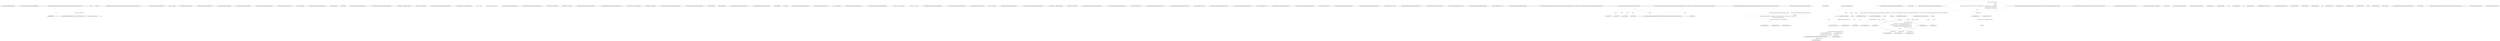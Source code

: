 digraph  {
m1_7 [cluster="string.FormatWith(params object[])", file="DateHumanizeTests.cs", label="Entry string.FormatWith(params object[])", span="15-15"];
m1_6 [cluster="Humanizer.Localisation.ResourceKeys.ValidateRange(int)", file="DateHumanizeTests.cs", label="Entry Humanizer.Localisation.ResourceKeys.ValidateRange(int)", span="9-9"];
m1_0 [cluster="Humanizer.Localisation.ResourceKeys.DateHumanize.GetResourceKey(Humanizer.Localisation.TimeUnit, int, bool)", file="DateHumanizeTests.cs", label="Entry Humanizer.Localisation.ResourceKeys.DateHumanize.GetResourceKey(Humanizer.Localisation.TimeUnit, int, bool)", span="27-27"];
m1_1 [cluster="Humanizer.Localisation.ResourceKeys.DateHumanize.GetResourceKey(Humanizer.Localisation.TimeUnit, int, bool)", file="DateHumanizeTests.cs", label="count == 0", span="29-29"];
m1_3 [cluster="Humanizer.Localisation.ResourceKeys.DateHumanize.GetResourceKey(Humanizer.Localisation.TimeUnit, int, bool)", file="DateHumanizeTests.cs", label="ValidateRange(count)", span="31-31"];
m1_4 [cluster="Humanizer.Localisation.ResourceKeys.DateHumanize.GetResourceKey(Humanizer.Localisation.TimeUnit, int, bool)", file="DateHumanizeTests.cs", label="return DateTimeFormat.FormatWith(count == 1 ? Single : Multiple, unit, count == 1 ? '''' : ''s'', isFuture ? FromNow : Ago);", span="32-32"];
m1_2 [cluster="Humanizer.Localisation.ResourceKeys.DateHumanize.GetResourceKey(Humanizer.Localisation.TimeUnit, int, bool)", file="DateHumanizeTests.cs", label="return Now;", span="29-29"];
m1_5 [cluster="Humanizer.Localisation.ResourceKeys.DateHumanize.GetResourceKey(Humanizer.Localisation.TimeUnit, int, bool)", file="DateHumanizeTests.cs", label="Exit Humanizer.Localisation.ResourceKeys.DateHumanize.GetResourceKey(Humanizer.Localisation.TimeUnit, int, bool)", span="27-27"];
m3_32 [cluster="Humanizer.Tests.Bytes.FluentMethods.Bytes()", file="InTests.cs", label="Entry Humanizer.Tests.Bytes.FluentMethods.Bytes()", span="50-50"];
m3_33 [cluster="Humanizer.Tests.Bytes.FluentMethods.Bytes()", file="InTests.cs", label="var size = (2.0).Bytes()", span="52-52"];
m3_34 [cluster="Humanizer.Tests.Bytes.FluentMethods.Bytes()", file="InTests.cs", label="Assert.Equal(ByteSize.FromBytes(2), size)", span="53-53"];
m3_35 [cluster="Humanizer.Tests.Bytes.FluentMethods.Bytes()", file="InTests.cs", label="Exit Humanizer.Tests.Bytes.FluentMethods.Bytes()", span="50-50"];
m3_11 [cluster="Humanizer.Bytes.ByteSize.Humanize()", file="InTests.cs", label="Entry Humanizer.Bytes.ByteSize.Humanize()", span="85-85"];
m3_47 [cluster="Humanizer.Bytes.ByteSize.FromBits(long)", file="InTests.cs", label="Entry Humanizer.Bytes.ByteSize.FromBits(long)", span="93-93"];
m3_0 [cluster="Humanizer.Tests.Bytes.FluentMethods.Terabytes()", file="InTests.cs", label="Entry Humanizer.Tests.Bytes.FluentMethods.Terabytes()", span="8-8"];
m3_2 [cluster="Humanizer.Tests.Bytes.FluentMethods.Terabytes()", file="InTests.cs", label="Assert.Equal(ByteSize.FromTerabytes(2), size)", span="11-11"];
m3_1 [cluster="Humanizer.Tests.Bytes.FluentMethods.Terabytes()", file="InTests.cs", label="var size = (2.0).Terabytes()", span="10-10"];
m3_3 [cluster="Humanizer.Tests.Bytes.FluentMethods.Terabytes()", file="InTests.cs", label="Exit Humanizer.Tests.Bytes.FluentMethods.Terabytes()", span="8-8"];
m3_4 [cluster="double.Terabytes()", file="InTests.cs", label="Entry double.Terabytes()", span="75-75"];
m3_6 [cluster="Unk.Equal", file="InTests.cs", label="Entry Unk.Equal", span=""];
m3_37 [cluster="Humanizer.Bytes.ByteSize.FromBytes(double)", file="InTests.cs", label="Entry Humanizer.Bytes.ByteSize.FromBytes(double)", span="98-98"];
m3_18 [cluster="Humanizer.Tests.Bytes.FluentMethods.HumanizesGigabytes()", file="InTests.cs", label="Entry Humanizer.Tests.Bytes.FluentMethods.HumanizesGigabytes()", span="29-29"];
m3_19 [cluster="Humanizer.Tests.Bytes.FluentMethods.HumanizesGigabytes()", file="InTests.cs", label="var humanized = (2.0).Gigabytes().Humanize()", span="31-31"];
m3_20 [cluster="Humanizer.Tests.Bytes.FluentMethods.HumanizesGigabytes()", file="InTests.cs", label="Assert.Equal(''2 GB'', humanized)", span="32-32"];
m3_21 [cluster="Humanizer.Tests.Bytes.FluentMethods.HumanizesGigabytes()", file="InTests.cs", label="Exit Humanizer.Tests.Bytes.FluentMethods.HumanizesGigabytes()", span="29-29"];
m3_42 [cluster="Humanizer.Tests.Bytes.FluentMethods.Bits()", file="InTests.cs", label="Entry Humanizer.Tests.Bytes.FluentMethods.Bits()", span="64-64"];
m3_43 [cluster="Humanizer.Tests.Bytes.FluentMethods.Bits()", color=green, community=0, file="InTests.cs", label="var size = (2).Bits()", prediction=0, span="66-66"];
m3_44 [cluster="Humanizer.Tests.Bytes.FluentMethods.Bits()", color=green, community=0, file="InTests.cs", label="Assert.Equal(ByteSize.FromBits(2), size)", prediction=1, span="67-67"];
m3_45 [cluster="Humanizer.Tests.Bytes.FluentMethods.Bits()", file="InTests.cs", label="Exit Humanizer.Tests.Bytes.FluentMethods.Bits()", span="64-64"];
m3_48 [cluster="Humanizer.Tests.Bytes.FluentMethods.HumanizesBits()", file="InTests.cs", label="Entry Humanizer.Tests.Bytes.FluentMethods.HumanizesBits()", span="71-71"];
m3_49 [cluster="Humanizer.Tests.Bytes.FluentMethods.HumanizesBits()", file="InTests.cs", label="var humanized = (2).Bits().Humanize()", span="73-73"];
m3_50 [cluster="Humanizer.Tests.Bytes.FluentMethods.HumanizesBits()", file="InTests.cs", label="Assert.Equal(''2 b'', humanized)", span="74-74"];
m3_51 [cluster="Humanizer.Tests.Bytes.FluentMethods.HumanizesBits()", file="InTests.cs", label="Exit Humanizer.Tests.Bytes.FluentMethods.HumanizesBits()", span="71-71"];
m3_7 [cluster="Humanizer.Tests.Bytes.FluentMethods.HumanizesTerabytes()", file="InTests.cs", label="Entry Humanizer.Tests.Bytes.FluentMethods.HumanizesTerabytes()", span="15-15"];
m3_8 [cluster="Humanizer.Tests.Bytes.FluentMethods.HumanizesTerabytes()", file="InTests.cs", label="var humanized = (2.0).Terabytes().Humanize()", span="17-17"];
m3_9 [cluster="Humanizer.Tests.Bytes.FluentMethods.HumanizesTerabytes()", file="InTests.cs", label="Assert.Equal(''2 TB'', humanized)", span="18-18"];
m3_10 [cluster="Humanizer.Tests.Bytes.FluentMethods.HumanizesTerabytes()", file="InTests.cs", label="Exit Humanizer.Tests.Bytes.FluentMethods.HumanizesTerabytes()", span="15-15"];
m3_5 [cluster="Humanizer.Bytes.ByteSize.FromTerabytes(double)", file="InTests.cs", label="Entry Humanizer.Bytes.ByteSize.FromTerabytes(double)", span="118-118"];
m3_26 [cluster="double.Kilobytes()", file="InTests.cs", label="Entry double.Kilobytes()", span="45-45"];
m3_16 [cluster="double.Gigabytes()", file="InTests.cs", label="Entry double.Gigabytes()", span="65-65"];
m3_17 [cluster="Humanizer.Bytes.ByteSize.FromGigabytes(double)", file="InTests.cs", label="Entry Humanizer.Bytes.ByteSize.FromGigabytes(double)", span="113-113"];
m3_27 [cluster="Humanizer.Bytes.ByteSize.FromKilobytes(double)", file="InTests.cs", label="Entry Humanizer.Bytes.ByteSize.FromKilobytes(double)", span="103-103"];
m3_36 [cluster="double.Bytes()", file="InTests.cs", label="Entry double.Bytes()", span="35-35"];
m3_46 [cluster="int.Bits()", file="InTests.cs", label="Entry int.Bits()", span="25-25"];
m3_12 [cluster="Humanizer.Tests.Bytes.FluentMethods.Gigabytes()", file="InTests.cs", label="Entry Humanizer.Tests.Bytes.FluentMethods.Gigabytes()", span="22-22"];
m3_14 [cluster="Humanizer.Tests.Bytes.FluentMethods.Gigabytes()", file="InTests.cs", label="Assert.Equal(ByteSize.FromGigabytes(2), size)", span="25-25"];
m3_13 [cluster="Humanizer.Tests.Bytes.FluentMethods.Gigabytes()", file="InTests.cs", label="var size = (2.0).Gigabytes()", span="24-24"];
m3_15 [cluster="Humanizer.Tests.Bytes.FluentMethods.Gigabytes()", file="InTests.cs", label="Exit Humanizer.Tests.Bytes.FluentMethods.Gigabytes()", span="22-22"];
m3_38 [cluster="Humanizer.Tests.Bytes.FluentMethods.HumanizesBytes()", file="InTests.cs", label="Entry Humanizer.Tests.Bytes.FluentMethods.HumanizesBytes()", span="57-57"];
m3_39 [cluster="Humanizer.Tests.Bytes.FluentMethods.HumanizesBytes()", color=green, community=0, file="InTests.cs", label="var humanized = (2.0).Bytes().Humanize()", prediction=2, span="59-59"];
m3_40 [cluster="Humanizer.Tests.Bytes.FluentMethods.HumanizesBytes()", color=green, community=0, file="InTests.cs", label="Assert.Equal(''2 B'', humanized)", prediction=3, span="60-60"];
m3_41 [cluster="Humanizer.Tests.Bytes.FluentMethods.HumanizesBytes()", file="InTests.cs", label="Exit Humanizer.Tests.Bytes.FluentMethods.HumanizesBytes()", span="57-57"];
m3_22 [cluster="Humanizer.Tests.Bytes.FluentMethods.Kilobytes()", file="InTests.cs", label="Entry Humanizer.Tests.Bytes.FluentMethods.Kilobytes()", span="36-36"];
m3_24 [cluster="Humanizer.Tests.Bytes.FluentMethods.Kilobytes()", file="InTests.cs", label="Assert.Equal(ByteSize.FromKilobytes(2), size)", span="39-39"];
m3_23 [cluster="Humanizer.Tests.Bytes.FluentMethods.Kilobytes()", file="InTests.cs", label="var size = (2.0).Kilobytes()", span="38-38"];
m3_25 [cluster="Humanizer.Tests.Bytes.FluentMethods.Kilobytes()", file="InTests.cs", label="Exit Humanizer.Tests.Bytes.FluentMethods.Kilobytes()", span="36-36"];
m3_28 [cluster="Humanizer.Tests.Bytes.FluentMethods.HumanizesKilobytes()", file="InTests.cs", label="Entry Humanizer.Tests.Bytes.FluentMethods.HumanizesKilobytes()", span="43-43"];
m3_29 [cluster="Humanizer.Tests.Bytes.FluentMethods.HumanizesKilobytes()", file="InTests.cs", label="var humanized = (2.0).Kilobytes().Humanize()", span="45-45"];
m3_30 [cluster="Humanizer.Tests.Bytes.FluentMethods.HumanizesKilobytes()", file="InTests.cs", label="Assert.Equal(''2 KB'', humanized)", span="46-46"];
m3_31 [cluster="Humanizer.Tests.Bytes.FluentMethods.HumanizesKilobytes()", file="InTests.cs", label="Exit Humanizer.Tests.Bytes.FluentMethods.HumanizesKilobytes()", span="43-43"];
m4_7 [cluster="Humanizer.NumberToTimeSpanExtensions.Hours(int)", file="NumberToTimeSpanExtensions.cs", label="Entry Humanizer.NumberToTimeSpanExtensions.Hours(int)", span="25-25"];
m4_8 [cluster="Humanizer.NumberToTimeSpanExtensions.Hours(int)", file="NumberToTimeSpanExtensions.cs", label="return new TimeSpan(0, input, 0, 0);", span="27-27"];
m4_9 [cluster="Humanizer.NumberToTimeSpanExtensions.Hours(int)", file="NumberToTimeSpanExtensions.cs", label="Exit Humanizer.NumberToTimeSpanExtensions.Hours(int)", span="25-25"];
m4_13 [cluster="Humanizer.NumberToTimeSpanExtensions.Seconds(int)", file="NumberToTimeSpanExtensions.cs", label="Entry Humanizer.NumberToTimeSpanExtensions.Seconds(int)", span="45-45"];
m4_14 [cluster="Humanizer.NumberToTimeSpanExtensions.Seconds(int)", file="NumberToTimeSpanExtensions.cs", label="return new TimeSpan(0, 0, 0, input);", span="47-47"];
m4_15 [cluster="Humanizer.NumberToTimeSpanExtensions.Seconds(int)", file="NumberToTimeSpanExtensions.cs", label="Exit Humanizer.NumberToTimeSpanExtensions.Seconds(int)", span="45-45"];
m4_4 [cluster="Humanizer.NumberToTimeSpanExtensions.Days(int)", file="NumberToTimeSpanExtensions.cs", label="Entry Humanizer.NumberToTimeSpanExtensions.Days(int)", span="15-15"];
m4_5 [cluster="Humanizer.NumberToTimeSpanExtensions.Days(int)", file="NumberToTimeSpanExtensions.cs", label="return new TimeSpan(input, 0, 0, 0);", span="17-17"];
m4_6 [cluster="Humanizer.NumberToTimeSpanExtensions.Days(int)", file="NumberToTimeSpanExtensions.cs", label="Exit Humanizer.NumberToTimeSpanExtensions.Days(int)", span="15-15"];
m4_10 [cluster="Humanizer.NumberToTimeSpanExtensions.Minutes(int)", file="NumberToTimeSpanExtensions.cs", label="Entry Humanizer.NumberToTimeSpanExtensions.Minutes(int)", span="35-35"];
m4_11 [cluster="Humanizer.NumberToTimeSpanExtensions.Minutes(int)", file="NumberToTimeSpanExtensions.cs", label="return new TimeSpan(0, 0, input, 0);", span="37-37"];
m4_12 [cluster="Humanizer.NumberToTimeSpanExtensions.Minutes(int)", file="NumberToTimeSpanExtensions.cs", label="Exit Humanizer.NumberToTimeSpanExtensions.Minutes(int)", span="35-35"];
m4_16 [cluster="Humanizer.NumberToTimeSpanExtensions.Milliseconds(int)", file="NumberToTimeSpanExtensions.cs", label="Entry Humanizer.NumberToTimeSpanExtensions.Milliseconds(int)", span="55-55"];
m4_17 [cluster="Humanizer.NumberToTimeSpanExtensions.Milliseconds(int)", file="NumberToTimeSpanExtensions.cs", label="return new TimeSpan(0, 0, 0, 0, input);", span="57-57"];
m4_18 [cluster="Humanizer.NumberToTimeSpanExtensions.Milliseconds(int)", file="NumberToTimeSpanExtensions.cs", label="Exit Humanizer.NumberToTimeSpanExtensions.Milliseconds(int)", span="55-55"];
m4_19 [cluster="System.TimeSpan.TimeSpan(int, int, int, int, int)", file="NumberToTimeSpanExtensions.cs", label="Entry System.TimeSpan.TimeSpan(int, int, int, int, int)", span="0-0"];
m4_3 [cluster="System.TimeSpan.TimeSpan(int, int, int, int)", file="NumberToTimeSpanExtensions.cs", label="Entry System.TimeSpan.TimeSpan(int, int, int, int)", span="0-0"];
m4_0 [cluster="Humanizer.NumberToTimeSpanExtensions.Weeks(int)", file="NumberToTimeSpanExtensions.cs", label="Entry Humanizer.NumberToTimeSpanExtensions.Weeks(int)", span="5-5"];
m4_1 [cluster="Humanizer.NumberToTimeSpanExtensions.Weeks(int)", file="NumberToTimeSpanExtensions.cs", label="return new TimeSpan(input*7, 0, 0, 0);", span="7-7"];
m4_2 [cluster="Humanizer.NumberToTimeSpanExtensions.Weeks(int)", file="NumberToTimeSpanExtensions.cs", label="Exit Humanizer.NumberToTimeSpanExtensions.Weeks(int)", span="5-5"];
m6_11 [cluster="CommandLine.Core.TokenPartitioner.Partition(System.Collections.Generic.IEnumerable<CommandLine.Core.Token>, System.Func<string, CommandLine.Infrastructure.Maybe<CommandLine.Core.TypeDescriptor>>)", file="OnTests.cs", label="Exit CommandLine.Core.TokenPartitioner.Partition(System.Collections.Generic.IEnumerable<CommandLine.Core.Token>, System.Func<string, CommandLine.Infrastructure.Maybe<CommandLine.Core.TypeDescriptor>>)", span="12-12"];
m6_12 [cluster="System.Collections.Generic.IEnumerable<TSource>.ToList<TSource>()", file="OnTests.cs", label="Entry System.Collections.Generic.IEnumerable<TSource>.ToList<TSource>()", span="0-0"];
m6_13 [cluster="CommandLine.Core.Switch.Partition(System.Collections.Generic.IEnumerable<CommandLine.Core.Token>, System.Func<string, CommandLine.Infrastructure.Maybe<CommandLine.Core.TypeDescriptor>>)", file="OnTests.cs", label="Entry CommandLine.Core.Switch.Partition(System.Collections.Generic.IEnumerable<CommandLine.Core.Token>, System.Func<string, CommandLine.Infrastructure.Maybe<CommandLine.Core.TypeDescriptor>>)", span="11-11"];
m6_14 [cluster="Unk.Where", file="OnTests.cs", label="Entry Unk.Where", span=""];
m6_15 [cluster="Unk.ToList", file="OnTests.cs", label="Entry Unk.ToList", span=""];
m6_16 [cluster="Unk.Partition", file="OnTests.cs", label="Entry Unk.Partition", span=""];
m6_17 [cluster="Unk.Select", file="OnTests.cs", label="Entry Unk.Select", span=""];
m6_18 [cluster="System.Collections.Generic.IEnumerable<TSource>.Pairwise<TSource, TResult>(System.Func<TSource, TSource, TResult>)", file="OnTests.cs", label="Entry System.Collections.Generic.IEnumerable<TSource>.Pairwise<TSource, TResult>(System.Func<TSource, TSource, TResult>)", span="10-10"];
m6_19 [cluster="Unk.Concat", file="OnTests.cs", label="Entry Unk.Concat", span=""];
m6_20 [cluster="CommandLine.Core.TokenPartitioner.SequenceTokensToKeyValuePairEnumerable(System.Collections.Generic.IEnumerable<CommandLine.Core.Token>)", file="OnTests.cs", label="Entry CommandLine.Core.TokenPartitioner.SequenceTokensToKeyValuePairEnumerable(System.Collections.Generic.IEnumerable<CommandLine.Core.Token>)", span="34-34"];
m6_52 [cluster="Unk.Pairwise", file="OnTests.cs", label="Entry Unk.Pairwise", span=""];
m6_10 [cluster="CommandLine.Core.TokenPartitioner.Partition(System.Collections.Generic.IEnumerable<CommandLine.Core.Token>, System.Func<string, CommandLine.Infrastructure.Maybe<CommandLine.Core.TypeDescriptor>>)", file="OnTests.cs", label="return TokenGroup.Create(\r\n                    switches.Select(t => KeyValuePairHelper.Create(t.Text, ''true''))\r\n                        .Concat(scalars.Pairwise((f, s) => KeyValuePairHelper.Create(f.Text, s.Text)))\r\n                        .Concat(SequenceTokensToKeyValuePairEnumerable(sequences)),\r\n                values.Select(t => t.Text),\r\n                errors);", span="26-31"];
m6_36 [cluster="Unk.IsValue", file="OnTests.cs", label="Entry Unk.IsValue", span=""];
m6_43 [cluster="CommandLine.Core.KeyValuePairHelper.Create(string, params string[])", file="OnTests.cs", label="Entry CommandLine.Core.KeyValuePairHelper.Create(string, params string[])", span="9-9"];
m6_50 [cluster="CommandLine.Core.TokenPartitioner.SequenceTokensToKeyValuePairEnumerable(System.Collections.Generic.IEnumerable<CommandLine.Core.Token>)", color=green, community=0, file="OnTests.cs", label="return from t in tokens.Pairwise(\r\n                (f, s) =>\r\n                        f.IsName()\r\n                            ? KeyValuePairHelper.Create(f.Text, tokens.SkipWhile(t => t.Equals(f)).TakeWhile(v => v.IsValue()).Select(x => x.Text).ToArray())\r\n                            : KeyValuePairHelper.Create(string.Empty))\r\n                   where t.Key.Length > 0 && t.Value.Any()\r\n                   select t;", prediction=4, span="37-43"];
m6_51 [cluster="CommandLine.Core.TokenPartitioner.SequenceTokensToKeyValuePairEnumerable(System.Collections.Generic.IEnumerable<CommandLine.Core.Token>)", file="OnTests.cs", label="Exit CommandLine.Core.TokenPartitioner.SequenceTokensToKeyValuePairEnumerable(System.Collections.Generic.IEnumerable<CommandLine.Core.Token>)", span="34-34"];
m6_58 [cluster="System.Collections.Generic.IEnumerable<TSource>.SkipWhile<TSource>(System.Func<TSource, bool>)", file="OnTests.cs", label="Entry System.Collections.Generic.IEnumerable<TSource>.SkipWhile<TSource>(System.Func<TSource, bool>)", span="0-0"];
m6_53 [cluster="System.Collections.Generic.IEnumerable<TSource>.Any<TSource>()", file="OnTests.cs", label="Entry System.Collections.Generic.IEnumerable<TSource>.Any<TSource>()", span="0-0"];
m6_25 [cluster="System.Collections.Generic.List<T>.Contains(T)", file="OnTests.cs", label="Entry System.Collections.Generic.List<T>.Contains(T)", span="0-0"];
m6_60 [cluster="Unk.ToArray", file="OnTests.cs", label="Entry Unk.ToArray", span=""];
m6_68 [cluster="CommandLine.Core.Token.IsValue()", file="OnTests.cs", label="Entry CommandLine.Core.Token.IsValue()", span="77-77"];
m6_0 [cluster="Humanizer.Tests.Extensions.FluentDate.OnTests.OnJanuaryThe23rd()", file="OnTests.cs", label="Entry Humanizer.Tests.Extensions.FluentDate.OnTests.OnJanuaryThe23rd()", span="8-8"];
m6_2 [cluster="Humanizer.Tests.Extensions.FluentDate.OnTests.OnJanuaryThe23rd()", file="OnTests.cs", label="Assert.Equal(DateTime.Now.Year, jan23rd.Year)", span="11-11"];
m6_4 [cluster="Humanizer.Tests.Extensions.FluentDate.OnTests.OnJanuaryThe23rd()", file="OnTests.cs", label="Assert.Equal(23, jan23rd.Day)", span="13-13"];
m6_6 [cluster="Humanizer.Tests.Extensions.FluentDate.OnTests.OnJanuaryThe23rd()", file="OnTests.cs", label="Assert.Equal(0, jan23rd.Minute)", span="15-15"];
m6_8 [cluster="Humanizer.Tests.Extensions.FluentDate.OnTests.OnJanuaryThe23rd()", file="OnTests.cs", label="Assert.Equal(0, jan23rd.Millisecond)", span="17-17"];
m6_9 [cluster="Humanizer.Tests.Extensions.FluentDate.OnTests.OnJanuaryThe23rd()", file="OnTests.cs", label="Exit Humanizer.Tests.Extensions.FluentDate.OnTests.OnJanuaryThe23rd()", span="8-8"];
m6_1 [cluster="Humanizer.Tests.Extensions.FluentDate.OnTests.OnJanuaryThe23rd()", file="OnTests.cs", label="var jan23rd = On.January.The23rd", span="10-10"];
m6_3 [cluster="Humanizer.Tests.Extensions.FluentDate.OnTests.OnJanuaryThe23rd()", file="OnTests.cs", label="Assert.Equal(1, jan23rd.Month)", span="12-12"];
m6_5 [cluster="Humanizer.Tests.Extensions.FluentDate.OnTests.OnJanuaryThe23rd()", file="OnTests.cs", label="Assert.Equal(0, jan23rd.Hour)", span="14-14"];
m6_7 [cluster="Humanizer.Tests.Extensions.FluentDate.OnTests.OnJanuaryThe23rd()", file="OnTests.cs", label="Assert.Equal(0, jan23rd.Second)", span="16-16"];
m6_57 [cluster="CommandLine.Core.Token.IsName()", file="OnTests.cs", label="Entry CommandLine.Core.Token.IsName()", span="72-72"];
m6_30 [cluster="lambda expression", file="OnTests.cs", label="Entry lambda expression", span="22-22"];
m6_54 [cluster="lambda expression", file="OnTests.cs", label="Entry lambda expression", span="38-41"];
m6_55 [cluster="lambda expression", color=green, community=0, file="OnTests.cs", label="f.IsName()\r\n                            ? KeyValuePairHelper.Create(f.Text, tokens.SkipWhile(t => t.Equals(f)).TakeWhile(v => v.IsValue()).Select(x => x.Text).ToArray())\r\n                            : KeyValuePairHelper.Create(string.Empty)", prediction=5, span="39-41"];
m6_56 [cluster="lambda expression", file="OnTests.cs", label="Exit lambda expression", span="38-41"];
m6_61 [cluster="lambda expression", file="OnTests.cs", label="Entry lambda expression", span="40-40"];
m6_65 [cluster="lambda expression", file="OnTests.cs", label="Entry lambda expression", span="40-40"];
m6_69 [cluster="lambda expression", file="OnTests.cs", label="Entry lambda expression", span="40-40"];
m6_62 [cluster="lambda expression", color=green, community=0, file="OnTests.cs", label="t.Equals(f)", prediction=6, span="40-40"];
m6_63 [cluster="lambda expression", file="OnTests.cs", label="Exit lambda expression", span="40-40"];
m6_66 [cluster="lambda expression", color=green, community=0, file="OnTests.cs", label="v.IsValue()", prediction=7, span="40-40"];
m6_67 [cluster="lambda expression", file="OnTests.cs", label="Exit lambda expression", span="40-40"];
m6_70 [cluster="lambda expression", color=green, community=0, file="OnTests.cs", label="x.Text", prediction=8, span="40-40"];
m6_71 [cluster="lambda expression", file="OnTests.cs", label="Exit lambda expression", span="40-40"];
m6_41 [cluster="lambda expression", file="OnTests.cs", label="KeyValuePairHelper.Create(t.Text, ''true'')", span="27-27"];
m6_45 [cluster="lambda expression", file="OnTests.cs", label="KeyValuePairHelper.Create(f.Text, s.Text)", span="28-28"];
m6_40 [cluster="lambda expression", file="OnTests.cs", label="Entry lambda expression", span="27-27"];
m6_44 [cluster="lambda expression", file="OnTests.cs", label="Entry lambda expression", span="28-28"];
m6_47 [cluster="lambda expression", file="OnTests.cs", label="Entry lambda expression", span="30-30"];
m6_42 [cluster="lambda expression", file="OnTests.cs", label="Exit lambda expression", span="27-27"];
m6_46 [cluster="lambda expression", file="OnTests.cs", label="Exit lambda expression", span="28-28"];
m6_23 [cluster="lambda expression", file="OnTests.cs", label="!switches.Contains(x)", span="18-18"];
m6_27 [cluster="lambda expression", file="OnTests.cs", label="!scalars.Contains(x)", span="20-20"];
m6_31 [cluster="lambda expression", file="OnTests.cs", label="!sequences.Contains(x)", span="22-22"];
m6_33 [cluster="lambda expression", file="OnTests.cs", label="Entry lambda expression", span="23-23"];
m6_38 [cluster="lambda expression", file="OnTests.cs", label="!values.Contains(x)", span="24-24"];
m6_37 [cluster="lambda expression", file="OnTests.cs", label="Entry lambda expression", span="24-24"];
m6_49 [cluster="lambda expression", file="OnTests.cs", label="Exit lambda expression", span="30-30"];
m6_48 [cluster="lambda expression", file="OnTests.cs", label="t.Text", span="30-30"];
m6_22 [cluster="lambda expression", file="OnTests.cs", label="Entry lambda expression", span="18-18"];
m6_24 [cluster="lambda expression", file="OnTests.cs", label="Exit lambda expression", span="18-18"];
m6_26 [cluster="lambda expression", file="OnTests.cs", label="Entry lambda expression", span="20-20"];
m6_28 [cluster="lambda expression", file="OnTests.cs", label="Exit lambda expression", span="20-20"];
m6_32 [cluster="lambda expression", file="OnTests.cs", label="Exit lambda expression", span="22-22"];
m6_35 [cluster="lambda expression", file="OnTests.cs", label="Exit lambda expression", span="23-23"];
m6_34 [cluster="lambda expression", file="OnTests.cs", label="v.IsValue()", span="23-23"];
m6_39 [cluster="lambda expression", file="OnTests.cs", label="Exit lambda expression", span="24-24"];
m6_29 [cluster="Unk.Contains", file="OnTests.cs", label="Entry Unk.Contains", span=""];
m6_64 [cluster="CommandLine.Core.Token.Equals(CommandLine.Core.Token)", file="OnTests.cs", label="Entry CommandLine.Core.Token.Equals(CommandLine.Core.Token)", span="59-59"];
m6_21 [cluster="Unk.Create", file="OnTests.cs", label="Entry Unk.Create", span=""];
m6_59 [cluster="System.Collections.Generic.IEnumerable<TSource>.TakeWhile<TSource>(System.Func<TSource, bool>)", file="OnTests.cs", label="Entry System.Collections.Generic.IEnumerable<TSource>.TakeWhile<TSource>(System.Func<TSource, bool>)", span="0-0"];
m6_76 [file="OnTests.cs", label="System.Collections.Generic.IEnumerable<CommandLine.Core.Token>", span=""];
m6_77 [file="OnTests.cs", label="CommandLine.Core.Token", span=""];
m6_72 [file="OnTests.cs", label=switches, span=""];
m6_73 [file="OnTests.cs", label=scalars, span=""];
m6_74 [file="OnTests.cs", label=sequences, span=""];
m6_75 [file="OnTests.cs", label=values, span=""];
m7_0 [cluster="Humanizer.Resources.Resources()", file="Resources.Designer.cs", label="Entry Humanizer.Resources.Resources()", span="31-31"];
m7_1 [cluster="Humanizer.Resources.Resources()", file="Resources.Designer.cs", label="Exit Humanizer.Resources.Resources()", span="31-31"];
m1_0 -> m1_3  [color=darkseagreen4, key=1, label=int, style=dashed];
m1_0 -> m1_4  [color=darkseagreen4, key=1, label="Humanizer.Localisation.TimeUnit", style=dashed];
m6_12 -> m6_14  [color=darkseagreen4, key=1, label=dec4th, style=dashed];
m6_12 -> m6_15  [color=darkseagreen4, key=1, label=dec4th, style=dashed];
m6_12 -> m6_16  [color=darkseagreen4, key=1, label=dec4th, style=dashed];
m6_12 -> m6_17  [color=darkseagreen4, key=1, label=dec4th, style=dashed];
m6_12 -> m6_18  [color=darkseagreen4, key=1, label=dec4th, style=dashed];
m6_12 -> m6_19  [color=darkseagreen4, key=1, label=dec4th, style=dashed];
m6_20 -> m6_55  [color=green, key=1, label="System.Collections.Generic.IEnumerable<CommandLine.Core.Token>", style=dashed];
m6_10 -> m6_40  [color=darkseagreen4, key=1, label="lambda expression", style=dashed];
m6_10 -> m6_44  [color=darkseagreen4, key=1, label="lambda expression", style=dashed];
m6_10 -> m6_47  [color=darkseagreen4, key=1, label="lambda expression", style=dashed];
m6_50 -> m6_50  [color=green, key=1, label=t, style=dashed];
m6_50 -> m6_54  [color=green, key=1, label="lambda expression", style=dashed];
m6_0 -> m6_2  [color=darkseagreen4, key=1, label="System.Func<string, CommandLine.Infrastructure.Maybe<CommandLine.Core.TypeDescriptor>>", style=dashed];
m6_0 -> m6_4  [color=darkseagreen4, key=1, label="System.Func<string, CommandLine.Infrastructure.Maybe<CommandLine.Core.TypeDescriptor>>", style=dashed];
m6_0 -> m6_6  [color=darkseagreen4, key=1, label="System.Func<string, CommandLine.Infrastructure.Maybe<CommandLine.Core.TypeDescriptor>>", style=dashed];
m6_2 -> m6_10  [color=darkseagreen4, key=1, label=switches, style=dashed];
m6_2 -> m6_23  [color=darkseagreen4, key=1, label=switches, style=dashed];
m6_4 -> m6_10  [color=darkseagreen4, key=1, label=scalars, style=dashed];
m6_4 -> m6_27  [color=darkseagreen4, key=1, label=scalars, style=dashed];
m6_6 -> m6_10  [color=darkseagreen4, key=1, label=sequences, style=dashed];
m6_6 -> m6_31  [color=darkseagreen4, key=1, label=sequences, style=dashed];
m6_8 -> m6_10  [color=darkseagreen4, key=1, label=values, style=dashed];
m6_8 -> m6_33  [color=darkseagreen4, key=1, label="lambda expression", style=dashed];
m6_8 -> m6_38  [color=darkseagreen4, key=1, label=values, style=dashed];
m6_9 -> m6_37  [color=darkseagreen4, key=1, label="lambda expression", style=dashed];
m6_1 -> m6_3  [color=darkseagreen4, key=1, label=jan23rd, style=dashed];
m6_1 -> m6_4  [color=darkseagreen4, key=1, label=jan23rd, style=dashed];
m6_1 -> m6_5  [color=darkseagreen4, key=1, label=jan23rd, style=dashed];
m6_1 -> m6_6  [color=darkseagreen4, key=1, label=jan23rd, style=dashed];
m6_1 -> m6_7  [color=darkseagreen4, key=1, label=jan23rd, style=dashed];
m6_1 -> m6_8  [color=darkseagreen4, key=1, label=jan23rd, style=dashed];
m6_3 -> m6_22  [color=darkseagreen4, key=1, label="lambda expression", style=dashed];
m6_3 -> m6_5  [color=darkseagreen4, key=1, label=tokensExceptSwitches, style=dashed];
m6_5 -> m6_26  [color=darkseagreen4, key=1, label="lambda expression", style=dashed];
m6_5 -> m6_7  [color=darkseagreen4, key=1, label=tokensExceptSwitchesAndScalars, style=dashed];
m6_7 -> m6_9  [color=darkseagreen4, key=1, label=tokensExceptSwitchesAndScalarsAndSeq, style=dashed];
m6_7 -> m6_30  [color=darkseagreen4, key=1, label="lambda expression", style=dashed];
m6_54 -> m6_62  [color=green, key=1, label="CommandLine.Core.Token", style=dashed];
m6_55 -> m6_61  [color=green, key=1, label="lambda expression", style=dashed];
m6_55 -> m6_65  [color=green, key=1, label="lambda expression", style=dashed];
m6_55 -> m6_69  [color=green, key=1, label="lambda expression", style=dashed];
m6_76 -> m6_55  [color=green, key=1, label="System.Collections.Generic.IEnumerable<CommandLine.Core.Token>", style=dashed];
m6_77 -> m6_62  [color=green, key=1, label="CommandLine.Core.Token", style=dashed];
m6_72 -> m6_23  [color=darkseagreen4, key=1, label=switches, style=dashed];
m6_73 -> m6_27  [color=darkseagreen4, key=1, label=scalars, style=dashed];
m6_74 -> m6_31  [color=darkseagreen4, key=1, label=sequences, style=dashed];
m6_75 -> m6_38  [color=darkseagreen4, key=1, label=values, style=dashed];
}
